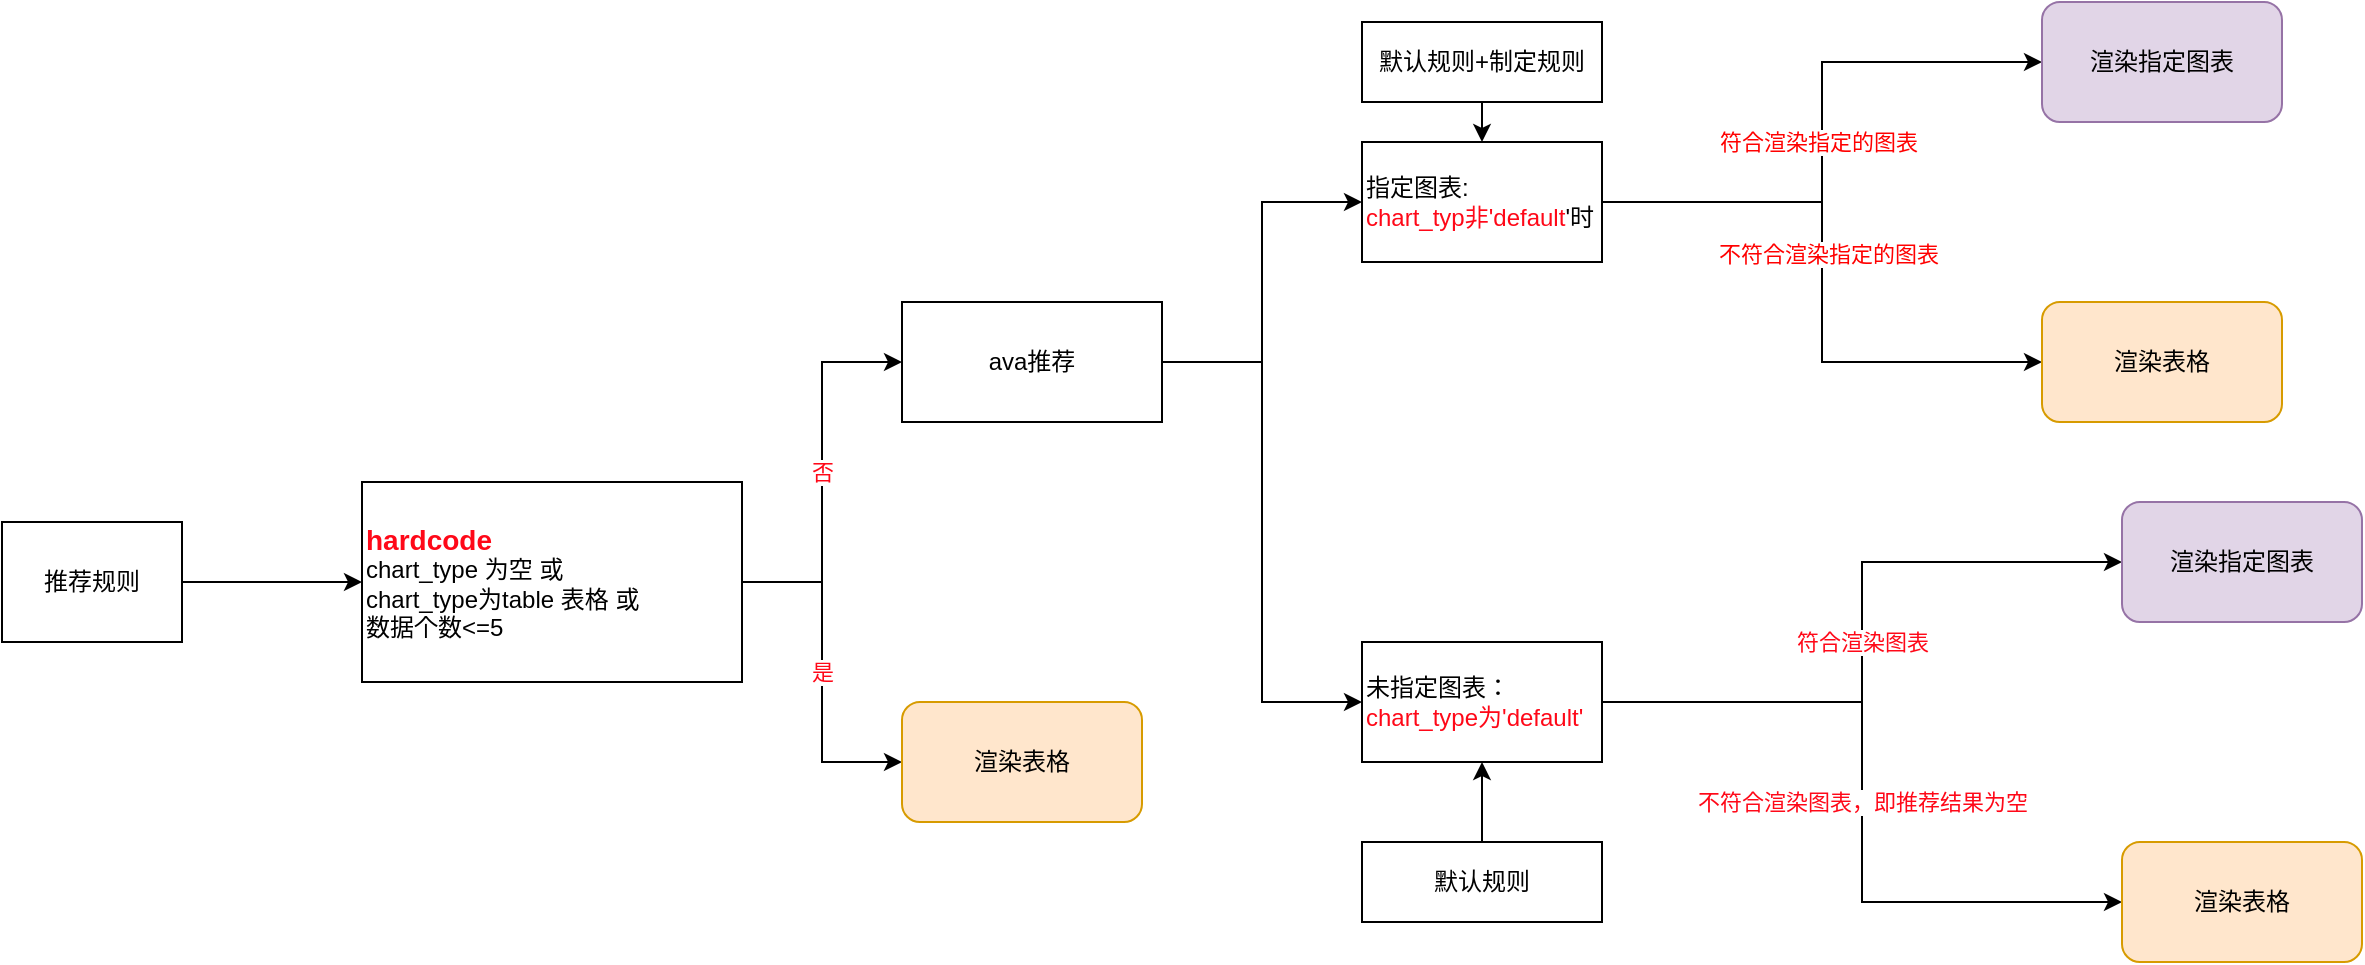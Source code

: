 <mxfile version="21.3.2" type="github">
  <diagram name="第 1 页" id="FTM7VQAW9KRKLpZuPncB">
    <mxGraphModel dx="1434" dy="796" grid="1" gridSize="10" guides="1" tooltips="1" connect="1" arrows="1" fold="1" page="1" pageScale="1" pageWidth="3300" pageHeight="4681" math="0" shadow="0">
      <root>
        <mxCell id="0" />
        <mxCell id="1" parent="0" />
        <mxCell id="-R3-h9pSDx8MIMNpghuR-3" style="edgeStyle=orthogonalEdgeStyle;rounded=0;orthogonalLoop=1;jettySize=auto;html=1;exitX=1;exitY=0.5;exitDx=0;exitDy=0;entryX=0;entryY=0.5;entryDx=0;entryDy=0;" edge="1" parent="1" source="-R3-h9pSDx8MIMNpghuR-1" target="-R3-h9pSDx8MIMNpghuR-2">
          <mxGeometry relative="1" as="geometry" />
        </mxCell>
        <mxCell id="-R3-h9pSDx8MIMNpghuR-1" value="推荐规则" style="rounded=0;whiteSpace=wrap;html=1;" vertex="1" parent="1">
          <mxGeometry x="190" y="270" width="90" height="60" as="geometry" />
        </mxCell>
        <mxCell id="-R3-h9pSDx8MIMNpghuR-6" value="&lt;font color=&quot;#ff0818&quot;&gt;是&lt;/font&gt;" style="edgeStyle=orthogonalEdgeStyle;rounded=0;orthogonalLoop=1;jettySize=auto;html=1;exitX=1;exitY=0.5;exitDx=0;exitDy=0;entryX=0;entryY=0.5;entryDx=0;entryDy=0;" edge="1" parent="1" source="-R3-h9pSDx8MIMNpghuR-2" target="-R3-h9pSDx8MIMNpghuR-5">
          <mxGeometry relative="1" as="geometry">
            <Array as="points">
              <mxPoint x="600" y="300" />
              <mxPoint x="600" y="390" />
            </Array>
            <mxPoint as="offset" />
          </mxGeometry>
        </mxCell>
        <mxCell id="-R3-h9pSDx8MIMNpghuR-8" value="&lt;font color=&quot;#ff0818&quot;&gt;否&lt;/font&gt;" style="edgeStyle=orthogonalEdgeStyle;rounded=0;orthogonalLoop=1;jettySize=auto;html=1;exitX=1;exitY=0.5;exitDx=0;exitDy=0;entryX=0;entryY=0.5;entryDx=0;entryDy=0;" edge="1" parent="1" source="-R3-h9pSDx8MIMNpghuR-2" target="-R3-h9pSDx8MIMNpghuR-7">
          <mxGeometry relative="1" as="geometry" />
        </mxCell>
        <mxCell id="-R3-h9pSDx8MIMNpghuR-2" value="&lt;div style=&quot;&quot;&gt;&lt;b&gt;&lt;font style=&quot;font-size: 14px;&quot; color=&quot;#ff0818&quot;&gt;hardcode&lt;/font&gt;&lt;/b&gt;&lt;/div&gt;&lt;div style=&quot;&quot;&gt;chart_type 为空 或&lt;/div&gt;&lt;div style=&quot;&quot;&gt;chart_type为table 表格 或&lt;/div&gt;&lt;div style=&quot;&quot;&gt;数据个数&amp;lt;=5&amp;nbsp;&lt;/div&gt;" style="rounded=0;whiteSpace=wrap;html=1;align=left;" vertex="1" parent="1">
          <mxGeometry x="370" y="250" width="190" height="100" as="geometry" />
        </mxCell>
        <mxCell id="-R3-h9pSDx8MIMNpghuR-5" value="渲染表格" style="rounded=1;whiteSpace=wrap;html=1;fillColor=#ffe6cc;strokeColor=#d79b00;" vertex="1" parent="1">
          <mxGeometry x="640" y="360" width="120" height="60" as="geometry" />
        </mxCell>
        <mxCell id="-R3-h9pSDx8MIMNpghuR-11" style="edgeStyle=orthogonalEdgeStyle;rounded=0;orthogonalLoop=1;jettySize=auto;html=1;exitX=1;exitY=0.5;exitDx=0;exitDy=0;entryX=0;entryY=0.5;entryDx=0;entryDy=0;" edge="1" parent="1" source="-R3-h9pSDx8MIMNpghuR-7" target="-R3-h9pSDx8MIMNpghuR-9">
          <mxGeometry relative="1" as="geometry" />
        </mxCell>
        <mxCell id="-R3-h9pSDx8MIMNpghuR-12" style="edgeStyle=orthogonalEdgeStyle;rounded=0;orthogonalLoop=1;jettySize=auto;html=1;exitX=1;exitY=0.5;exitDx=0;exitDy=0;entryX=0;entryY=0.5;entryDx=0;entryDy=0;" edge="1" parent="1" source="-R3-h9pSDx8MIMNpghuR-7" target="-R3-h9pSDx8MIMNpghuR-10">
          <mxGeometry relative="1" as="geometry" />
        </mxCell>
        <mxCell id="-R3-h9pSDx8MIMNpghuR-7" value="ava推荐" style="rounded=0;whiteSpace=wrap;html=1;" vertex="1" parent="1">
          <mxGeometry x="640" y="160" width="130" height="60" as="geometry" />
        </mxCell>
        <mxCell id="-R3-h9pSDx8MIMNpghuR-14" style="edgeStyle=orthogonalEdgeStyle;rounded=0;orthogonalLoop=1;jettySize=auto;html=1;exitX=1;exitY=0.5;exitDx=0;exitDy=0;entryX=0;entryY=0.5;entryDx=0;entryDy=0;" edge="1" parent="1" source="-R3-h9pSDx8MIMNpghuR-9" target="-R3-h9pSDx8MIMNpghuR-13">
          <mxGeometry relative="1" as="geometry" />
        </mxCell>
        <mxCell id="-R3-h9pSDx8MIMNpghuR-15" value="符合渲染指定的图表" style="edgeLabel;html=1;align=center;verticalAlign=middle;resizable=0;points=[];fontColor=#FF0000;" vertex="1" connectable="0" parent="-R3-h9pSDx8MIMNpghuR-14">
          <mxGeometry x="-0.031" y="2" relative="1" as="geometry">
            <mxPoint as="offset" />
          </mxGeometry>
        </mxCell>
        <mxCell id="-R3-h9pSDx8MIMNpghuR-17" style="edgeStyle=orthogonalEdgeStyle;rounded=0;orthogonalLoop=1;jettySize=auto;html=1;exitX=1;exitY=0.5;exitDx=0;exitDy=0;entryX=0;entryY=0.5;entryDx=0;entryDy=0;" edge="1" parent="1" source="-R3-h9pSDx8MIMNpghuR-9" target="-R3-h9pSDx8MIMNpghuR-16">
          <mxGeometry relative="1" as="geometry" />
        </mxCell>
        <mxCell id="-R3-h9pSDx8MIMNpghuR-18" value="不符合渲染指定的图表" style="edgeLabel;html=1;align=center;verticalAlign=middle;resizable=0;points=[];fontColor=#FF0000;" vertex="1" connectable="0" parent="-R3-h9pSDx8MIMNpghuR-17">
          <mxGeometry x="-0.092" y="3" relative="1" as="geometry">
            <mxPoint as="offset" />
          </mxGeometry>
        </mxCell>
        <mxCell id="-R3-h9pSDx8MIMNpghuR-9" value="指定图表: &lt;br&gt;&lt;font color=&quot;#ff0818&quot;&gt;chart_typ非&#39;default&lt;/font&gt;&#39;时" style="rounded=0;whiteSpace=wrap;html=1;align=left;" vertex="1" parent="1">
          <mxGeometry x="870" y="80" width="120" height="60" as="geometry" />
        </mxCell>
        <mxCell id="-R3-h9pSDx8MIMNpghuR-23" value="&lt;font color=&quot;#ff0818&quot;&gt;符合渲染图表&lt;/font&gt;" style="edgeStyle=orthogonalEdgeStyle;rounded=0;orthogonalLoop=1;jettySize=auto;html=1;exitX=1;exitY=0.5;exitDx=0;exitDy=0;entryX=0;entryY=0.5;entryDx=0;entryDy=0;" edge="1" parent="1" source="-R3-h9pSDx8MIMNpghuR-10" target="-R3-h9pSDx8MIMNpghuR-21">
          <mxGeometry x="-0.03" relative="1" as="geometry">
            <mxPoint as="offset" />
          </mxGeometry>
        </mxCell>
        <mxCell id="-R3-h9pSDx8MIMNpghuR-24" value="&lt;font color=&quot;#ff0818&quot;&gt;不符合渲染图表，即推荐结果为空&lt;/font&gt;" style="edgeStyle=orthogonalEdgeStyle;rounded=0;orthogonalLoop=1;jettySize=auto;html=1;exitX=1;exitY=0.5;exitDx=0;exitDy=0;entryX=0;entryY=0.5;entryDx=0;entryDy=0;" edge="1" parent="1" source="-R3-h9pSDx8MIMNpghuR-10" target="-R3-h9pSDx8MIMNpghuR-22">
          <mxGeometry relative="1" as="geometry" />
        </mxCell>
        <mxCell id="-R3-h9pSDx8MIMNpghuR-10" value="未指定图表：&lt;br&gt;&lt;font color=&quot;#ff0818&quot;&gt;chart_type为&#39;default&#39;&lt;/font&gt;" style="rounded=0;whiteSpace=wrap;html=1;align=left;" vertex="1" parent="1">
          <mxGeometry x="870" y="330" width="120" height="60" as="geometry" />
        </mxCell>
        <mxCell id="-R3-h9pSDx8MIMNpghuR-13" value="渲染指定图表" style="rounded=1;whiteSpace=wrap;html=1;fillColor=#e1d5e7;strokeColor=#9673a6;" vertex="1" parent="1">
          <mxGeometry x="1210" y="10" width="120" height="60" as="geometry" />
        </mxCell>
        <mxCell id="-R3-h9pSDx8MIMNpghuR-16" value="渲染表格" style="rounded=1;whiteSpace=wrap;html=1;fillColor=#ffe6cc;strokeColor=#d79b00;" vertex="1" parent="1">
          <mxGeometry x="1210" y="160" width="120" height="60" as="geometry" />
        </mxCell>
        <mxCell id="-R3-h9pSDx8MIMNpghuR-21" value="渲染指定图表" style="rounded=1;whiteSpace=wrap;html=1;fillColor=#e1d5e7;strokeColor=#9673a6;" vertex="1" parent="1">
          <mxGeometry x="1250" y="260" width="120" height="60" as="geometry" />
        </mxCell>
        <mxCell id="-R3-h9pSDx8MIMNpghuR-22" value="渲染表格" style="rounded=1;whiteSpace=wrap;html=1;fillColor=#ffe6cc;strokeColor=#d79b00;" vertex="1" parent="1">
          <mxGeometry x="1250" y="430" width="120" height="60" as="geometry" />
        </mxCell>
        <mxCell id="-R3-h9pSDx8MIMNpghuR-28" style="edgeStyle=orthogonalEdgeStyle;rounded=0;orthogonalLoop=1;jettySize=auto;html=1;exitX=0.5;exitY=0;exitDx=0;exitDy=0;entryX=0.5;entryY=1;entryDx=0;entryDy=0;" edge="1" parent="1" source="-R3-h9pSDx8MIMNpghuR-27" target="-R3-h9pSDx8MIMNpghuR-10">
          <mxGeometry relative="1" as="geometry" />
        </mxCell>
        <mxCell id="-R3-h9pSDx8MIMNpghuR-27" value="默认规则" style="rounded=0;whiteSpace=wrap;html=1;" vertex="1" parent="1">
          <mxGeometry x="870" y="430" width="120" height="40" as="geometry" />
        </mxCell>
        <mxCell id="-R3-h9pSDx8MIMNpghuR-30" style="edgeStyle=orthogonalEdgeStyle;rounded=0;orthogonalLoop=1;jettySize=auto;html=1;exitX=0.5;exitY=1;exitDx=0;exitDy=0;entryX=0.5;entryY=0;entryDx=0;entryDy=0;" edge="1" parent="1" source="-R3-h9pSDx8MIMNpghuR-29" target="-R3-h9pSDx8MIMNpghuR-9">
          <mxGeometry relative="1" as="geometry" />
        </mxCell>
        <mxCell id="-R3-h9pSDx8MIMNpghuR-29" value="默认规则+制定规则" style="rounded=0;whiteSpace=wrap;html=1;" vertex="1" parent="1">
          <mxGeometry x="870" y="20" width="120" height="40" as="geometry" />
        </mxCell>
      </root>
    </mxGraphModel>
  </diagram>
</mxfile>
